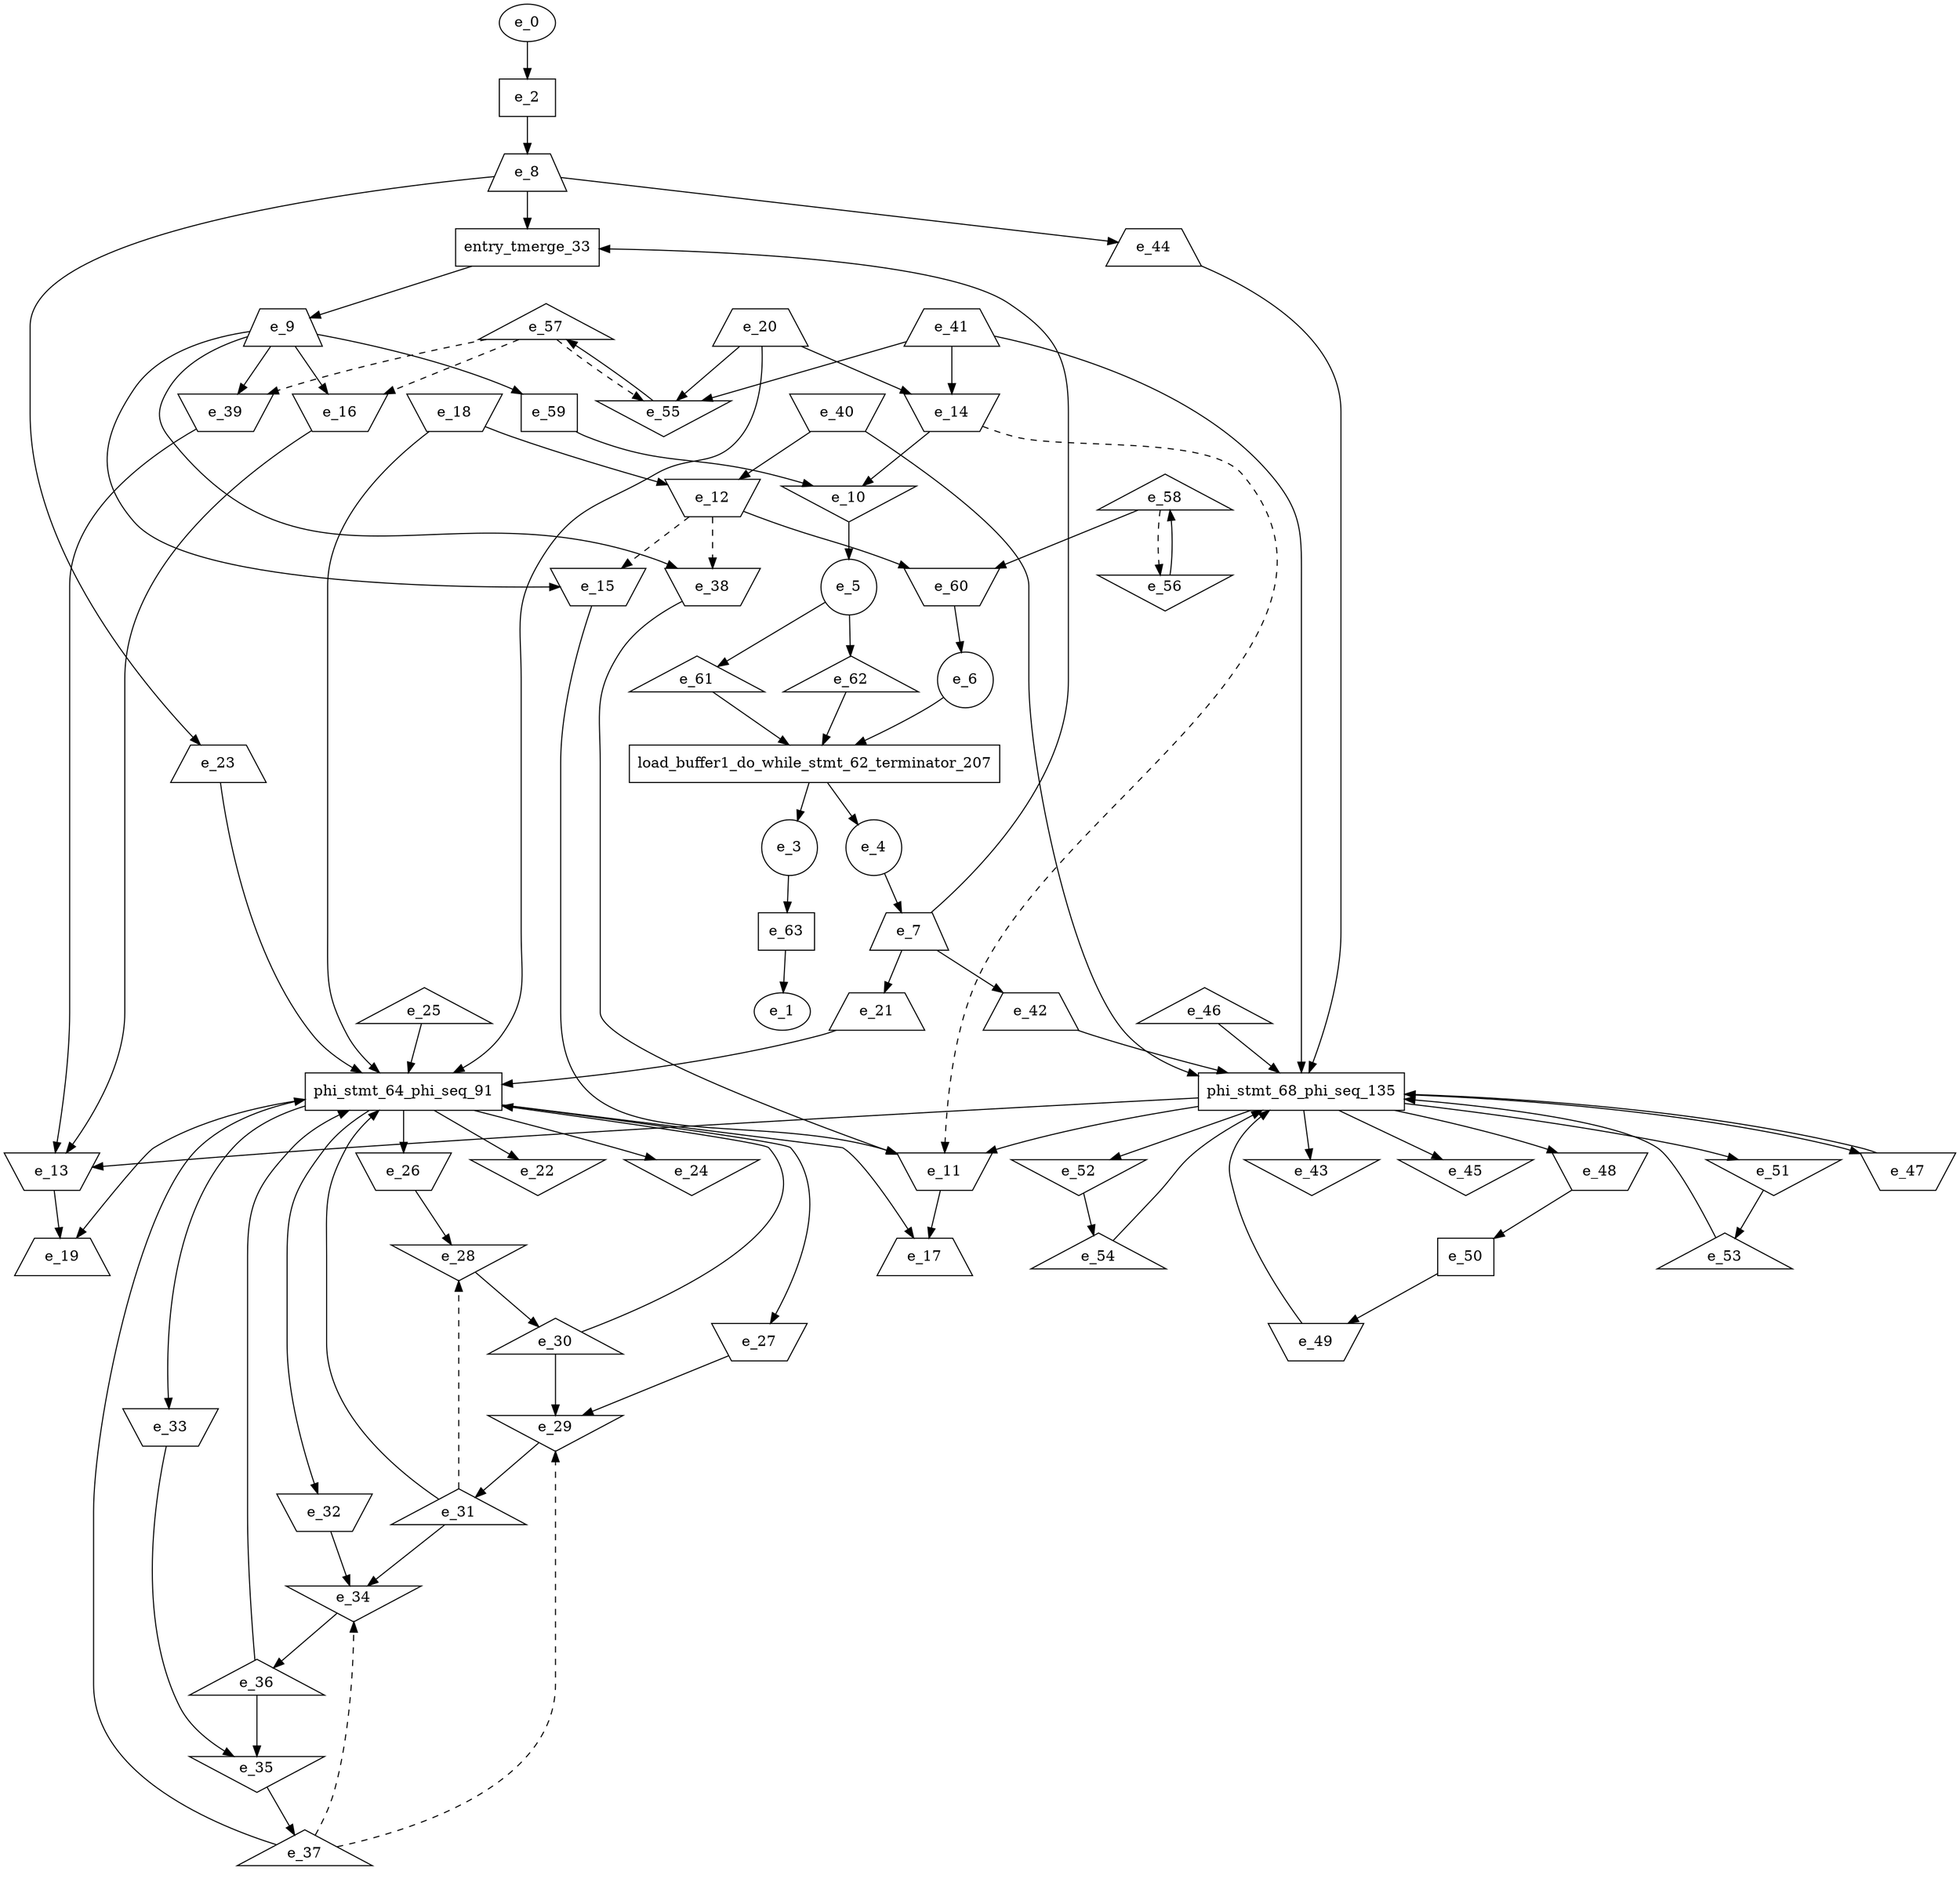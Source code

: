 digraph control_path {
  e_0: entry_node : n ;
  e_1: exit_node : s ;
  e_2 [shape = dot];
  e_3 [shape = circle];
  e_4 [shape = circle];
  e_5 [shape = circle];
  e_6 [shape = circle];
  e_7 [shape = trapezium];
  e_8 [shape = trapezium];
  e_9 [shape = trapezium];
  e_10 [shape = invtriangle];
  e_11 [shape = invtrapezium];
  e_12 [shape = invtrapezium];
  e_13 [shape = invtrapezium];
  e_14 [shape = invtrapezium];
  e_15 [shape = invtrapezium];
  e_16 [shape = invtrapezium];
  e_17 [shape = trapezium];
  e_18 [shape = invtrapezium];
  e_19 [shape = trapezium];
  e_20 [shape = trapezium];
  e_21 [shape = trapezium];
  e_22 [shape = invtriangle];
  e_23 [shape = trapezium];
  e_24 [shape = invtriangle];
  e_25 [shape = triangle];
  e_26 [shape = invtrapezium];
  e_27 [shape = invtrapezium];
  e_28 [shape = invtriangle];
  e_29 [shape = invtriangle];
  e_30 [shape = triangle];
  e_31 [shape = triangle];
  e_32 [shape = invtrapezium];
  e_33 [shape = invtrapezium];
  e_34 [shape = invtriangle];
  e_35 [shape = invtriangle];
  e_36 [shape = triangle];
  e_37 [shape = triangle];
  e_38 [shape = invtrapezium];
  e_39 [shape = invtrapezium];
  e_40 [shape = invtrapezium];
  e_41 [shape = trapezium];
  e_42 [shape = trapezium];
  e_43 [shape = invtriangle];
  e_44 [shape = trapezium];
  e_45 [shape = invtriangle];
  e_46 [shape = triangle];
  e_47 [shape = invtrapezium];
  e_48 [shape = invtrapezium];
  e_49 [shape = invtrapezium];
  e_50 [shape = dot];
  e_51 [shape = invtriangle];
  e_52 [shape = invtriangle];
  e_53 [shape = triangle];
  e_54 [shape = triangle];
  e_55 [shape = invtriangle];
  e_56 [shape = invtriangle];
  e_57 [shape = triangle];
  e_58 [shape = triangle];
  e_59 [shape = dot];
  e_60 [shape = invtrapezium];
  e_61 [shape = triangle];
  e_62 [shape = triangle];
  e_63 [shape = dot];
  e_63 -> e_1;
  e_0 -> e_2;
  e_10 -> e_5;
  e_60 -> e_6;
  e_4 -> e_7;
  e_2 -> e_8;
  e_59 -> e_10;
  e_14 -> e_10;
  e_38 -> e_11;
  e_15 -> e_11;
  e_14 -> e_11[style = dashed];
  e_40 -> e_12;
  e_18 -> e_12;
  e_39 -> e_13;
  e_16 -> e_13;
  e_41 -> e_14;
  e_20 -> e_14;
  e_9 -> e_15;
  e_12 -> e_15[style = dashed];
  e_9 -> e_16;
  e_57 -> e_16[style = dashed];
  e_11 -> e_17;
  e_13 -> e_19;
  e_7 -> e_21;
  e_8 -> e_23;
  e_26 -> e_28;
  e_31 -> e_28[style = dashed];
  e_27 -> e_29;
  e_30 -> e_29;
  e_37 -> e_29[style = dashed];
  e_28 -> e_30;
  e_29 -> e_31;
  e_31 -> e_34;
  e_32 -> e_34;
  e_37 -> e_34[style = dashed];
  e_36 -> e_35;
  e_33 -> e_35;
  e_34 -> e_36;
  e_35 -> e_37;
  e_9 -> e_38;
  e_12 -> e_38[style = dashed];
  e_9 -> e_39;
  e_57 -> e_39[style = dashed];
  e_7 -> e_42;
  e_8 -> e_44;
  e_50 -> e_49;
  e_48 -> e_50;
  e_51 -> e_53;
  e_52 -> e_54;
  e_41 -> e_55;
  e_20 -> e_55;
  e_57 -> e_55[style = dashed];
  e_58 -> e_56[style = dashed];
  e_55 -> e_57;
  e_56 -> e_58;
  e_9 -> e_59;
  e_12 -> e_60;
  e_58 -> e_60;
  e_5 -> e_61;
  e_5 -> e_62;
  e_3 -> e_63;
  load_buffer1_do_while_stmt_62_terminator_207 [shape=rectangle];
e_6 -> load_buffer1_do_while_stmt_62_terminator_207;
e_62 -> load_buffer1_do_while_stmt_62_terminator_207;
e_61 -> load_buffer1_do_while_stmt_62_terminator_207;
load_buffer1_do_while_stmt_62_terminator_207 -> e_4;
load_buffer1_do_while_stmt_62_terminator_207 -> e_3;
  phi_stmt_64_phi_seq_91 [shape=rectangle];
e_23 -> phi_stmt_64_phi_seq_91;
phi_stmt_64_phi_seq_91 -> e_26;
phi_stmt_64_phi_seq_91 -> e_27;
phi_stmt_64_phi_seq_91 -> e_24;
e_30 -> phi_stmt_64_phi_seq_91;
e_31 -> phi_stmt_64_phi_seq_91;
e_21 -> phi_stmt_64_phi_seq_91;
phi_stmt_64_phi_seq_91 -> e_32;
phi_stmt_64_phi_seq_91 -> e_33;
phi_stmt_64_phi_seq_91 -> e_22;
e_36 -> phi_stmt_64_phi_seq_91;
e_37 -> phi_stmt_64_phi_seq_91;
e_18 -> phi_stmt_64_phi_seq_91;
e_20 -> phi_stmt_64_phi_seq_91;
phi_stmt_64_phi_seq_91 -> e_17;
phi_stmt_64_phi_seq_91 -> e_19;
e_25 -> phi_stmt_64_phi_seq_91;
  phi_stmt_68_phi_seq_135 [shape=rectangle];
e_44 -> phi_stmt_68_phi_seq_135;
phi_stmt_68_phi_seq_135 -> e_47;
phi_stmt_68_phi_seq_135 -> e_48;
phi_stmt_68_phi_seq_135 -> e_45;
e_47 -> phi_stmt_68_phi_seq_135;
e_49 -> phi_stmt_68_phi_seq_135;
e_42 -> phi_stmt_68_phi_seq_135;
phi_stmt_68_phi_seq_135 -> e_51;
phi_stmt_68_phi_seq_135 -> e_52;
phi_stmt_68_phi_seq_135 -> e_43;
e_53 -> phi_stmt_68_phi_seq_135;
e_54 -> phi_stmt_68_phi_seq_135;
e_40 -> phi_stmt_68_phi_seq_135;
e_41 -> phi_stmt_68_phi_seq_135;
phi_stmt_68_phi_seq_135 -> e_11;
phi_stmt_68_phi_seq_135 -> e_13;
e_46 -> phi_stmt_68_phi_seq_135;
entry_tmerge_33 [shape = rectangle]; 
e_7 -> entry_tmerge_33;
e_8 -> entry_tmerge_33;
entry_tmerge_33 -> e_9;
}
